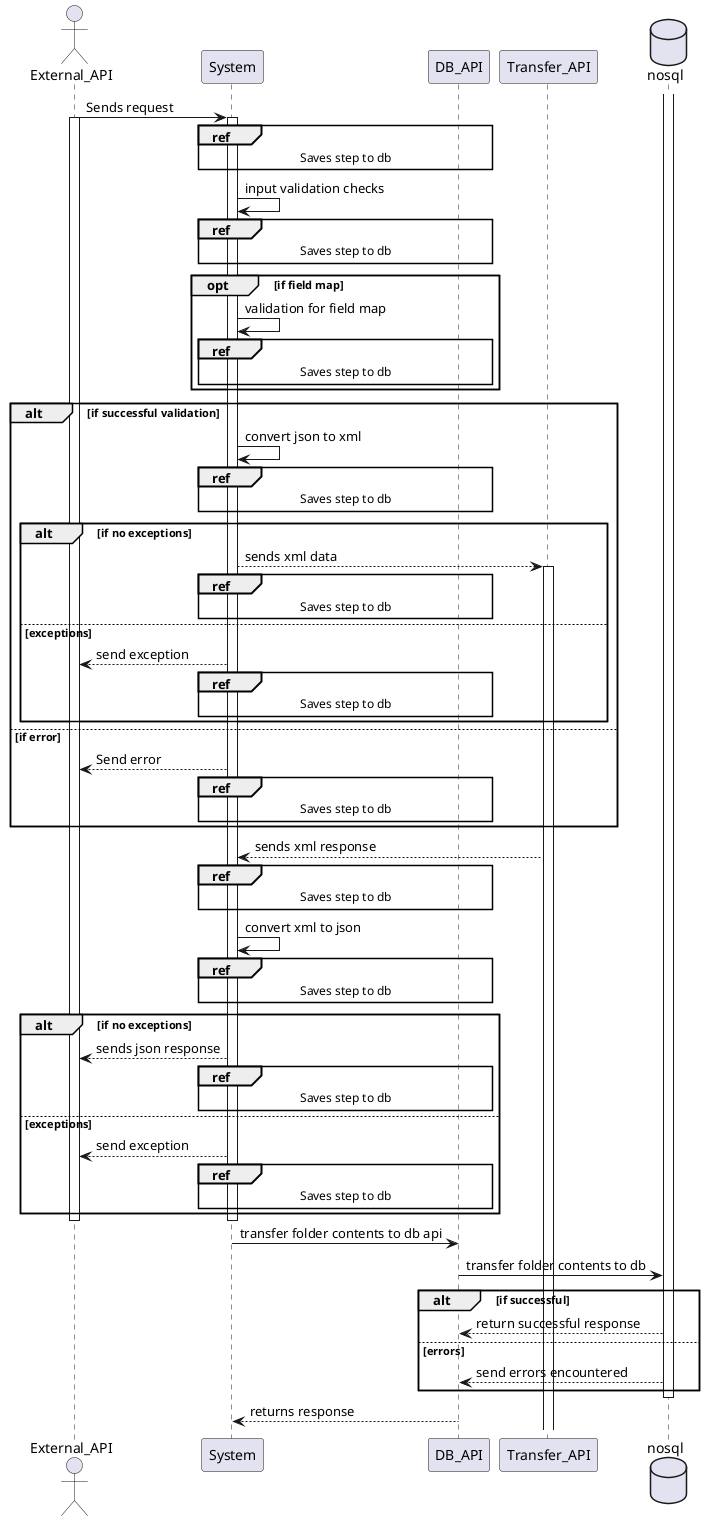 @startuml
actor External_API
participant System
participant DB_API
participant Transfer_API
database nosql

External_API -> System : Sends request
activate External_API
activate System  
ref over System, DB_API
            Saves step to db
end ref  
System -> System : input validation checks
ref over System, DB_API
            Saves step to db
end ref  
opt if field map
    System -> System : validation for field map
    ref over System, DB_API
            Saves step to db
end ref  
    end
alt if successful validation
    System -> System : convert json to xml
   ref over System, DB_API
            Saves step to db
end ref  
    alt if no exceptions
        System --> Transfer_API : sends xml data
        ref over System, DB_API
            Saves step to db
        end ref  
        activate Transfer_API
    else exceptions
        System --> External_API : send exception
    ref over System, DB_API
        Saves step to db
    end ref
end
else if error
    System --> External_API : Send error
    ref over System, DB_API
        Saves step to db
    end ref
end
Transfer_API --> System : sends xml response
ref over System, DB_API
 Saves step to db
end ref
System -> System : convert xml to json
ref over System, DB_API
 Saves step to db
end ref
alt if no exceptions
    System --> External_API : sends json response
    ref over System, DB_API
        Saves step to db
    end ref
else exceptions
    System --> External_API : send exception
    ref over System, DB_API
        Saves step to db
    end ref
end
deactivate External_API
deactivate System
activate nosql
System -> DB_API : transfer folder contents to db api
DB_API -> nosql : transfer folder contents to db
alt if successful
    nosql --> DB_API : return successful response
else errors
    nosql --> DB_API : send errors encountered
end
deactivate nosql
DB_API --> System : returns response
@enduml